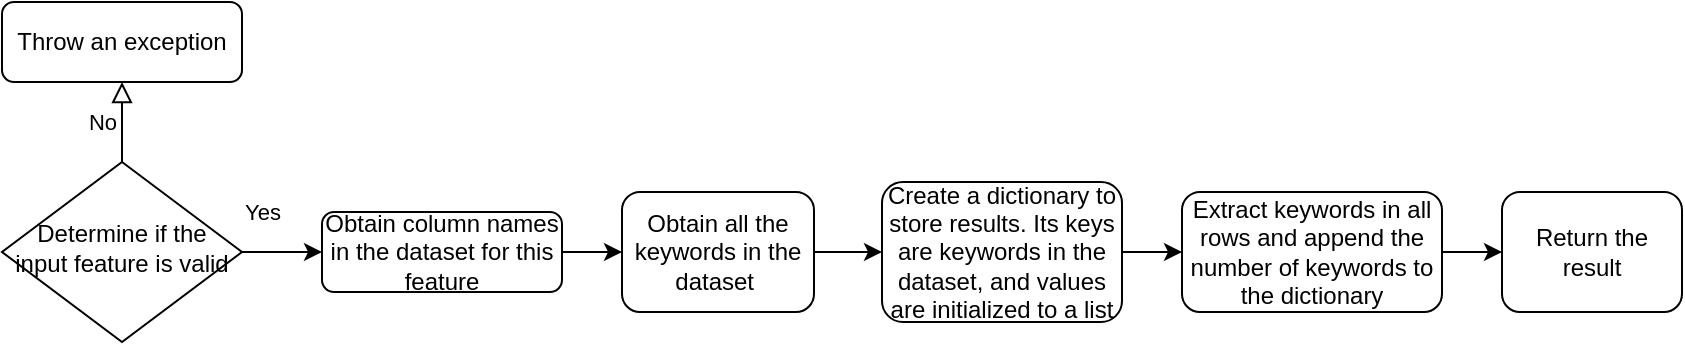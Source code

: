 <mxfile version="19.0.3" type="device"><diagram id="C5RBs43oDa-KdzZeNtuy" name="Page-1"><mxGraphModel dx="1018" dy="657" grid="1" gridSize="10" guides="1" tooltips="1" connect="1" arrows="1" fold="1" page="1" pageScale="1" pageWidth="827" pageHeight="1169" math="0" shadow="0"><root><mxCell id="WIyWlLk6GJQsqaUBKTNV-0"/><mxCell id="WIyWlLk6GJQsqaUBKTNV-1" parent="WIyWlLk6GJQsqaUBKTNV-0"/><mxCell id="WIyWlLk6GJQsqaUBKTNV-5" value="No" style="edgeStyle=orthogonalEdgeStyle;rounded=0;html=1;jettySize=auto;orthogonalLoop=1;fontSize=11;endArrow=block;endFill=0;endSize=8;strokeWidth=1;shadow=0;labelBackgroundColor=none;" parent="WIyWlLk6GJQsqaUBKTNV-1" source="WIyWlLk6GJQsqaUBKTNV-6" target="WIyWlLk6GJQsqaUBKTNV-7" edge="1"><mxGeometry y="10" relative="1" as="geometry"><mxPoint as="offset"/></mxGeometry></mxCell><mxCell id="kr-5AMAq2CXZJ_HLplW3-0" style="edgeStyle=orthogonalEdgeStyle;rounded=0;orthogonalLoop=1;jettySize=auto;html=1;" parent="WIyWlLk6GJQsqaUBKTNV-1" source="WIyWlLk6GJQsqaUBKTNV-6" target="WIyWlLk6GJQsqaUBKTNV-12" edge="1"><mxGeometry relative="1" as="geometry"><Array as="points"><mxPoint x="180" y="225"/><mxPoint x="180" y="225"/></Array></mxGeometry></mxCell><mxCell id="kr-5AMAq2CXZJ_HLplW3-1" value="Yes" style="edgeLabel;html=1;align=center;verticalAlign=middle;resizable=0;points=[];" parent="kr-5AMAq2CXZJ_HLplW3-0" vertex="1" connectable="0"><mxGeometry x="0.255" relative="1" as="geometry"><mxPoint x="-15" y="-20" as="offset"/></mxGeometry></mxCell><mxCell id="WIyWlLk6GJQsqaUBKTNV-6" value="Determine if the input feature is valid" style="rhombus;whiteSpace=wrap;html=1;shadow=0;fontFamily=Helvetica;fontSize=12;align=center;strokeWidth=1;spacing=6;spacingTop=-4;" parent="WIyWlLk6GJQsqaUBKTNV-1" vertex="1"><mxGeometry x="20" y="180" width="120" height="90" as="geometry"/></mxCell><mxCell id="WIyWlLk6GJQsqaUBKTNV-7" value="Throw an exception" style="rounded=1;whiteSpace=wrap;html=1;fontSize=12;glass=0;strokeWidth=1;shadow=0;" parent="WIyWlLk6GJQsqaUBKTNV-1" vertex="1"><mxGeometry x="20" y="100" width="120" height="40" as="geometry"/></mxCell><mxCell id="kr-5AMAq2CXZJ_HLplW3-3" style="edgeStyle=orthogonalEdgeStyle;rounded=0;orthogonalLoop=1;jettySize=auto;html=1;" parent="WIyWlLk6GJQsqaUBKTNV-1" source="WIyWlLk6GJQsqaUBKTNV-12" target="kr-5AMAq2CXZJ_HLplW3-2" edge="1"><mxGeometry relative="1" as="geometry"/></mxCell><mxCell id="WIyWlLk6GJQsqaUBKTNV-12" value="Obtain column names in the dataset for this feature" style="rounded=1;whiteSpace=wrap;html=1;fontSize=12;glass=0;strokeWidth=1;shadow=0;" parent="WIyWlLk6GJQsqaUBKTNV-1" vertex="1"><mxGeometry x="180" y="205" width="120" height="40" as="geometry"/></mxCell><mxCell id="POLnGWGfjUW_Ou04nnU5-1" style="edgeStyle=orthogonalEdgeStyle;rounded=0;orthogonalLoop=1;jettySize=auto;html=1;" edge="1" parent="WIyWlLk6GJQsqaUBKTNV-1" source="kr-5AMAq2CXZJ_HLplW3-2" target="POLnGWGfjUW_Ou04nnU5-0"><mxGeometry relative="1" as="geometry"/></mxCell><mxCell id="kr-5AMAq2CXZJ_HLplW3-2" value="Obtain all the keywords in the dataset&amp;nbsp;" style="rounded=1;whiteSpace=wrap;html=1;" parent="WIyWlLk6GJQsqaUBKTNV-1" vertex="1"><mxGeometry x="330" y="195" width="96" height="60" as="geometry"/></mxCell><mxCell id="kr-5AMAq2CXZJ_HLplW3-7" style="edgeStyle=orthogonalEdgeStyle;rounded=0;orthogonalLoop=1;jettySize=auto;html=1;" parent="WIyWlLk6GJQsqaUBKTNV-1" source="kr-5AMAq2CXZJ_HLplW3-4" target="kr-5AMAq2CXZJ_HLplW3-6" edge="1"><mxGeometry relative="1" as="geometry"/></mxCell><mxCell id="kr-5AMAq2CXZJ_HLplW3-4" value="Extract keywords in all rows and append the number of keywords to the dictionary" style="rounded=1;whiteSpace=wrap;html=1;" parent="WIyWlLk6GJQsqaUBKTNV-1" vertex="1"><mxGeometry x="610" y="195" width="130" height="60" as="geometry"/></mxCell><mxCell id="kr-5AMAq2CXZJ_HLplW3-6" value="Return the result" style="rounded=1;whiteSpace=wrap;html=1;" parent="WIyWlLk6GJQsqaUBKTNV-1" vertex="1"><mxGeometry x="770" y="195" width="90" height="60" as="geometry"/></mxCell><mxCell id="POLnGWGfjUW_Ou04nnU5-2" style="edgeStyle=orthogonalEdgeStyle;rounded=0;orthogonalLoop=1;jettySize=auto;html=1;" edge="1" parent="WIyWlLk6GJQsqaUBKTNV-1" source="POLnGWGfjUW_Ou04nnU5-0" target="kr-5AMAq2CXZJ_HLplW3-4"><mxGeometry relative="1" as="geometry"/></mxCell><mxCell id="POLnGWGfjUW_Ou04nnU5-0" value="Create a dictionary to store results. Its keys are keywords in the dataset, and values are initialized to a list" style="rounded=1;whiteSpace=wrap;html=1;" vertex="1" parent="WIyWlLk6GJQsqaUBKTNV-1"><mxGeometry x="460" y="190" width="120" height="70" as="geometry"/></mxCell></root></mxGraphModel></diagram></mxfile>